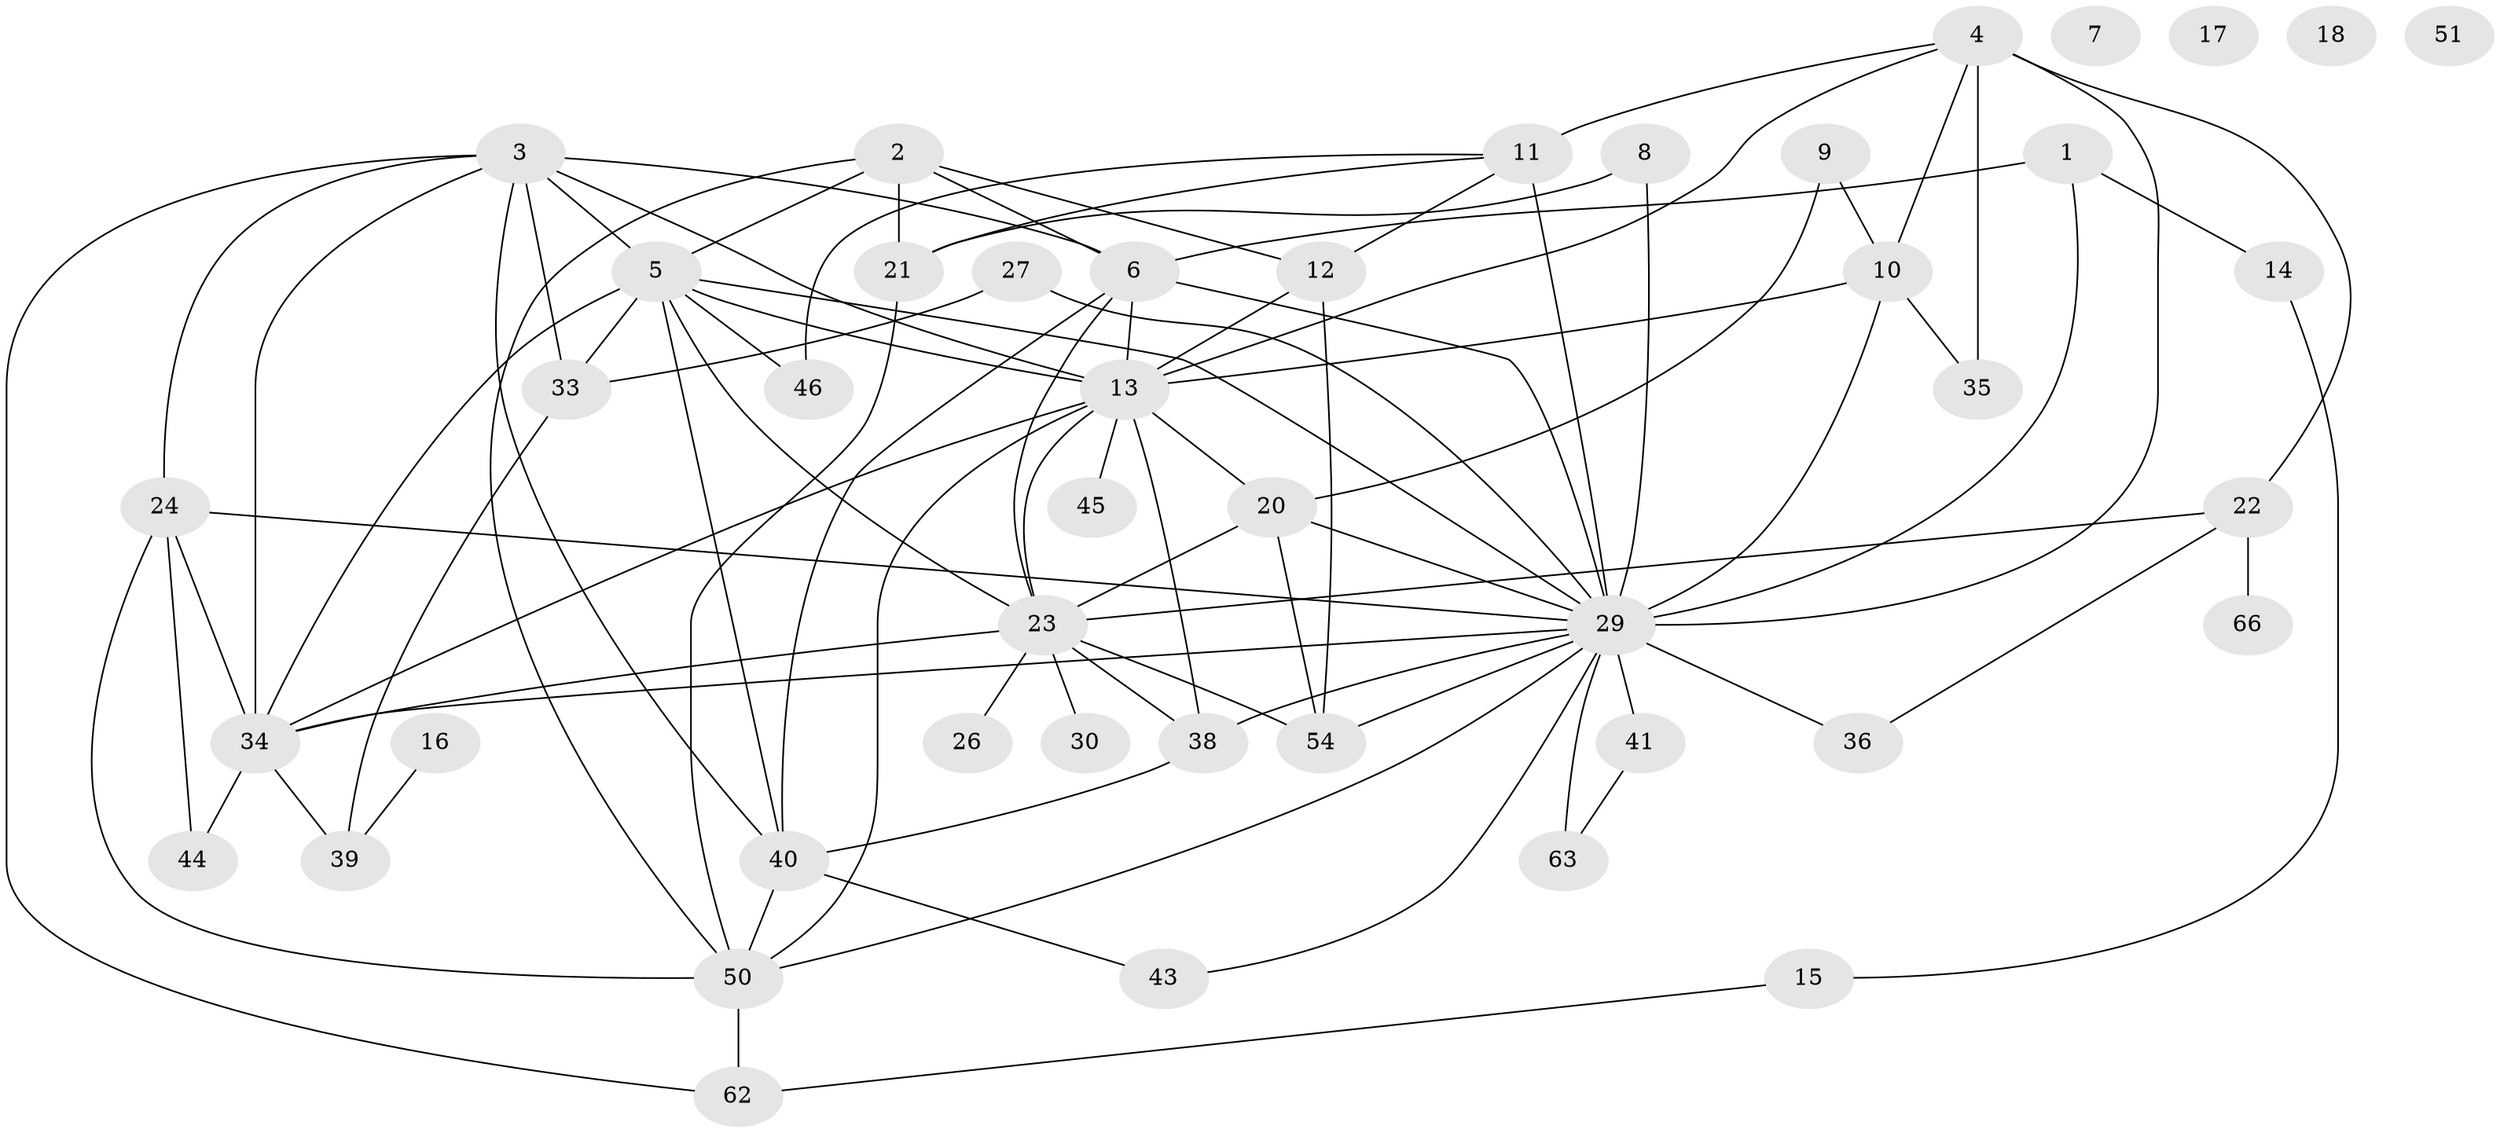 // original degree distribution, {3: 0.22666666666666666, 2: 0.14666666666666667, 5: 0.10666666666666667, 4: 0.18666666666666668, 6: 0.14666666666666667, 0: 0.05333333333333334, 1: 0.10666666666666667, 8: 0.013333333333333334, 7: 0.013333333333333334}
// Generated by graph-tools (version 1.1) at 2025/16/03/04/25 18:16:34]
// undirected, 45 vertices, 89 edges
graph export_dot {
graph [start="1"]
  node [color=gray90,style=filled];
  1;
  2 [super="+69"];
  3 [super="+19+31"];
  4 [super="+58"];
  5 [super="+56"];
  6 [super="+59"];
  7;
  8 [super="+32"];
  9;
  10;
  11 [super="+73+65"];
  12;
  13 [super="+72+25"];
  14;
  15;
  16;
  17;
  18;
  20;
  21;
  22;
  23 [super="+67+42"];
  24;
  26;
  27;
  29 [super="+52+49+37"];
  30;
  33;
  34 [super="+48"];
  35 [super="+68"];
  36;
  38;
  39 [super="+47"];
  40 [super="+57+71"];
  41;
  43;
  44;
  45;
  46;
  50 [super="+64+53"];
  51;
  54 [super="+61"];
  62;
  63;
  66;
  1 -- 6;
  1 -- 14;
  1 -- 29;
  2 -- 5;
  2 -- 50;
  2 -- 21;
  2 -- 6;
  2 -- 12;
  3 -- 24;
  3 -- 33;
  3 -- 34;
  3 -- 5;
  3 -- 13;
  3 -- 40;
  3 -- 62;
  3 -- 6;
  4 -- 35;
  4 -- 22;
  4 -- 10;
  4 -- 13;
  4 -- 11;
  4 -- 29 [weight=2];
  5 -- 46;
  5 -- 33;
  5 -- 40;
  5 -- 29;
  5 -- 13;
  5 -- 34;
  5 -- 23;
  6 -- 40;
  6 -- 29;
  6 -- 13;
  6 -- 23;
  8 -- 29;
  8 -- 21;
  9 -- 10;
  9 -- 20;
  10 -- 35;
  10 -- 29 [weight=2];
  10 -- 13;
  11 -- 21;
  11 -- 12;
  11 -- 46;
  11 -- 29 [weight=4];
  12 -- 54;
  12 -- 13;
  13 -- 38;
  13 -- 45;
  13 -- 50;
  13 -- 20;
  13 -- 34;
  13 -- 23;
  14 -- 15;
  15 -- 62;
  16 -- 39;
  20 -- 54;
  20 -- 29;
  20 -- 23;
  21 -- 50;
  22 -- 36;
  22 -- 66;
  22 -- 23;
  23 -- 26;
  23 -- 38;
  23 -- 54;
  23 -- 34;
  23 -- 30;
  24 -- 29;
  24 -- 34;
  24 -- 44;
  24 -- 50;
  27 -- 33;
  27 -- 29;
  29 -- 41 [weight=3];
  29 -- 43;
  29 -- 38;
  29 -- 36;
  29 -- 50;
  29 -- 54;
  29 -- 63 [weight=2];
  29 -- 34;
  33 -- 39;
  34 -- 39;
  34 -- 44;
  38 -- 40;
  40 -- 43;
  40 -- 50;
  41 -- 63;
  50 -- 62;
}
